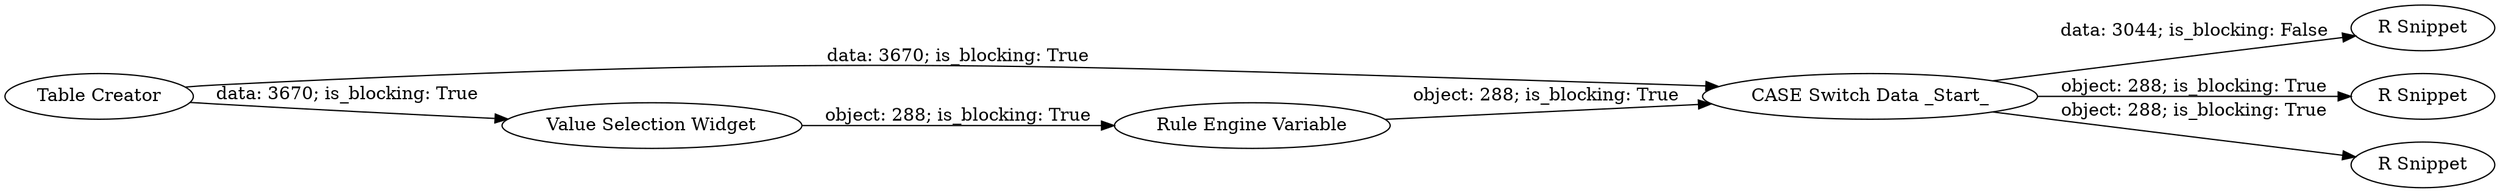 digraph {
	"-3861833998977739302_158" [label="R Snippet"]
	"-3861833998977739302_155" [label="Rule Engine Variable"]
	"-3861833998977739302_153" [label="Table Creator"]
	"-3861833998977739302_159" [label="R Snippet"]
	"-3861833998977739302_157" [label="CASE Switch Data _Start_"]
	"-3861833998977739302_154" [label="Value Selection Widget"]
	"-3861833998977739302_160" [label="R Snippet"]
	"-3861833998977739302_154" -> "-3861833998977739302_155" [label="object: 288; is_blocking: True"]
	"-3861833998977739302_153" -> "-3861833998977739302_157" [label="data: 3670; is_blocking: True"]
	"-3861833998977739302_157" -> "-3861833998977739302_160" [label="object: 288; is_blocking: True"]
	"-3861833998977739302_155" -> "-3861833998977739302_157" [label="object: 288; is_blocking: True"]
	"-3861833998977739302_157" -> "-3861833998977739302_158" [label="data: 3044; is_blocking: False"]
	"-3861833998977739302_153" -> "-3861833998977739302_154" [label="data: 3670; is_blocking: True"]
	"-3861833998977739302_157" -> "-3861833998977739302_159" [label="object: 288; is_blocking: True"]
	rankdir=LR
}
